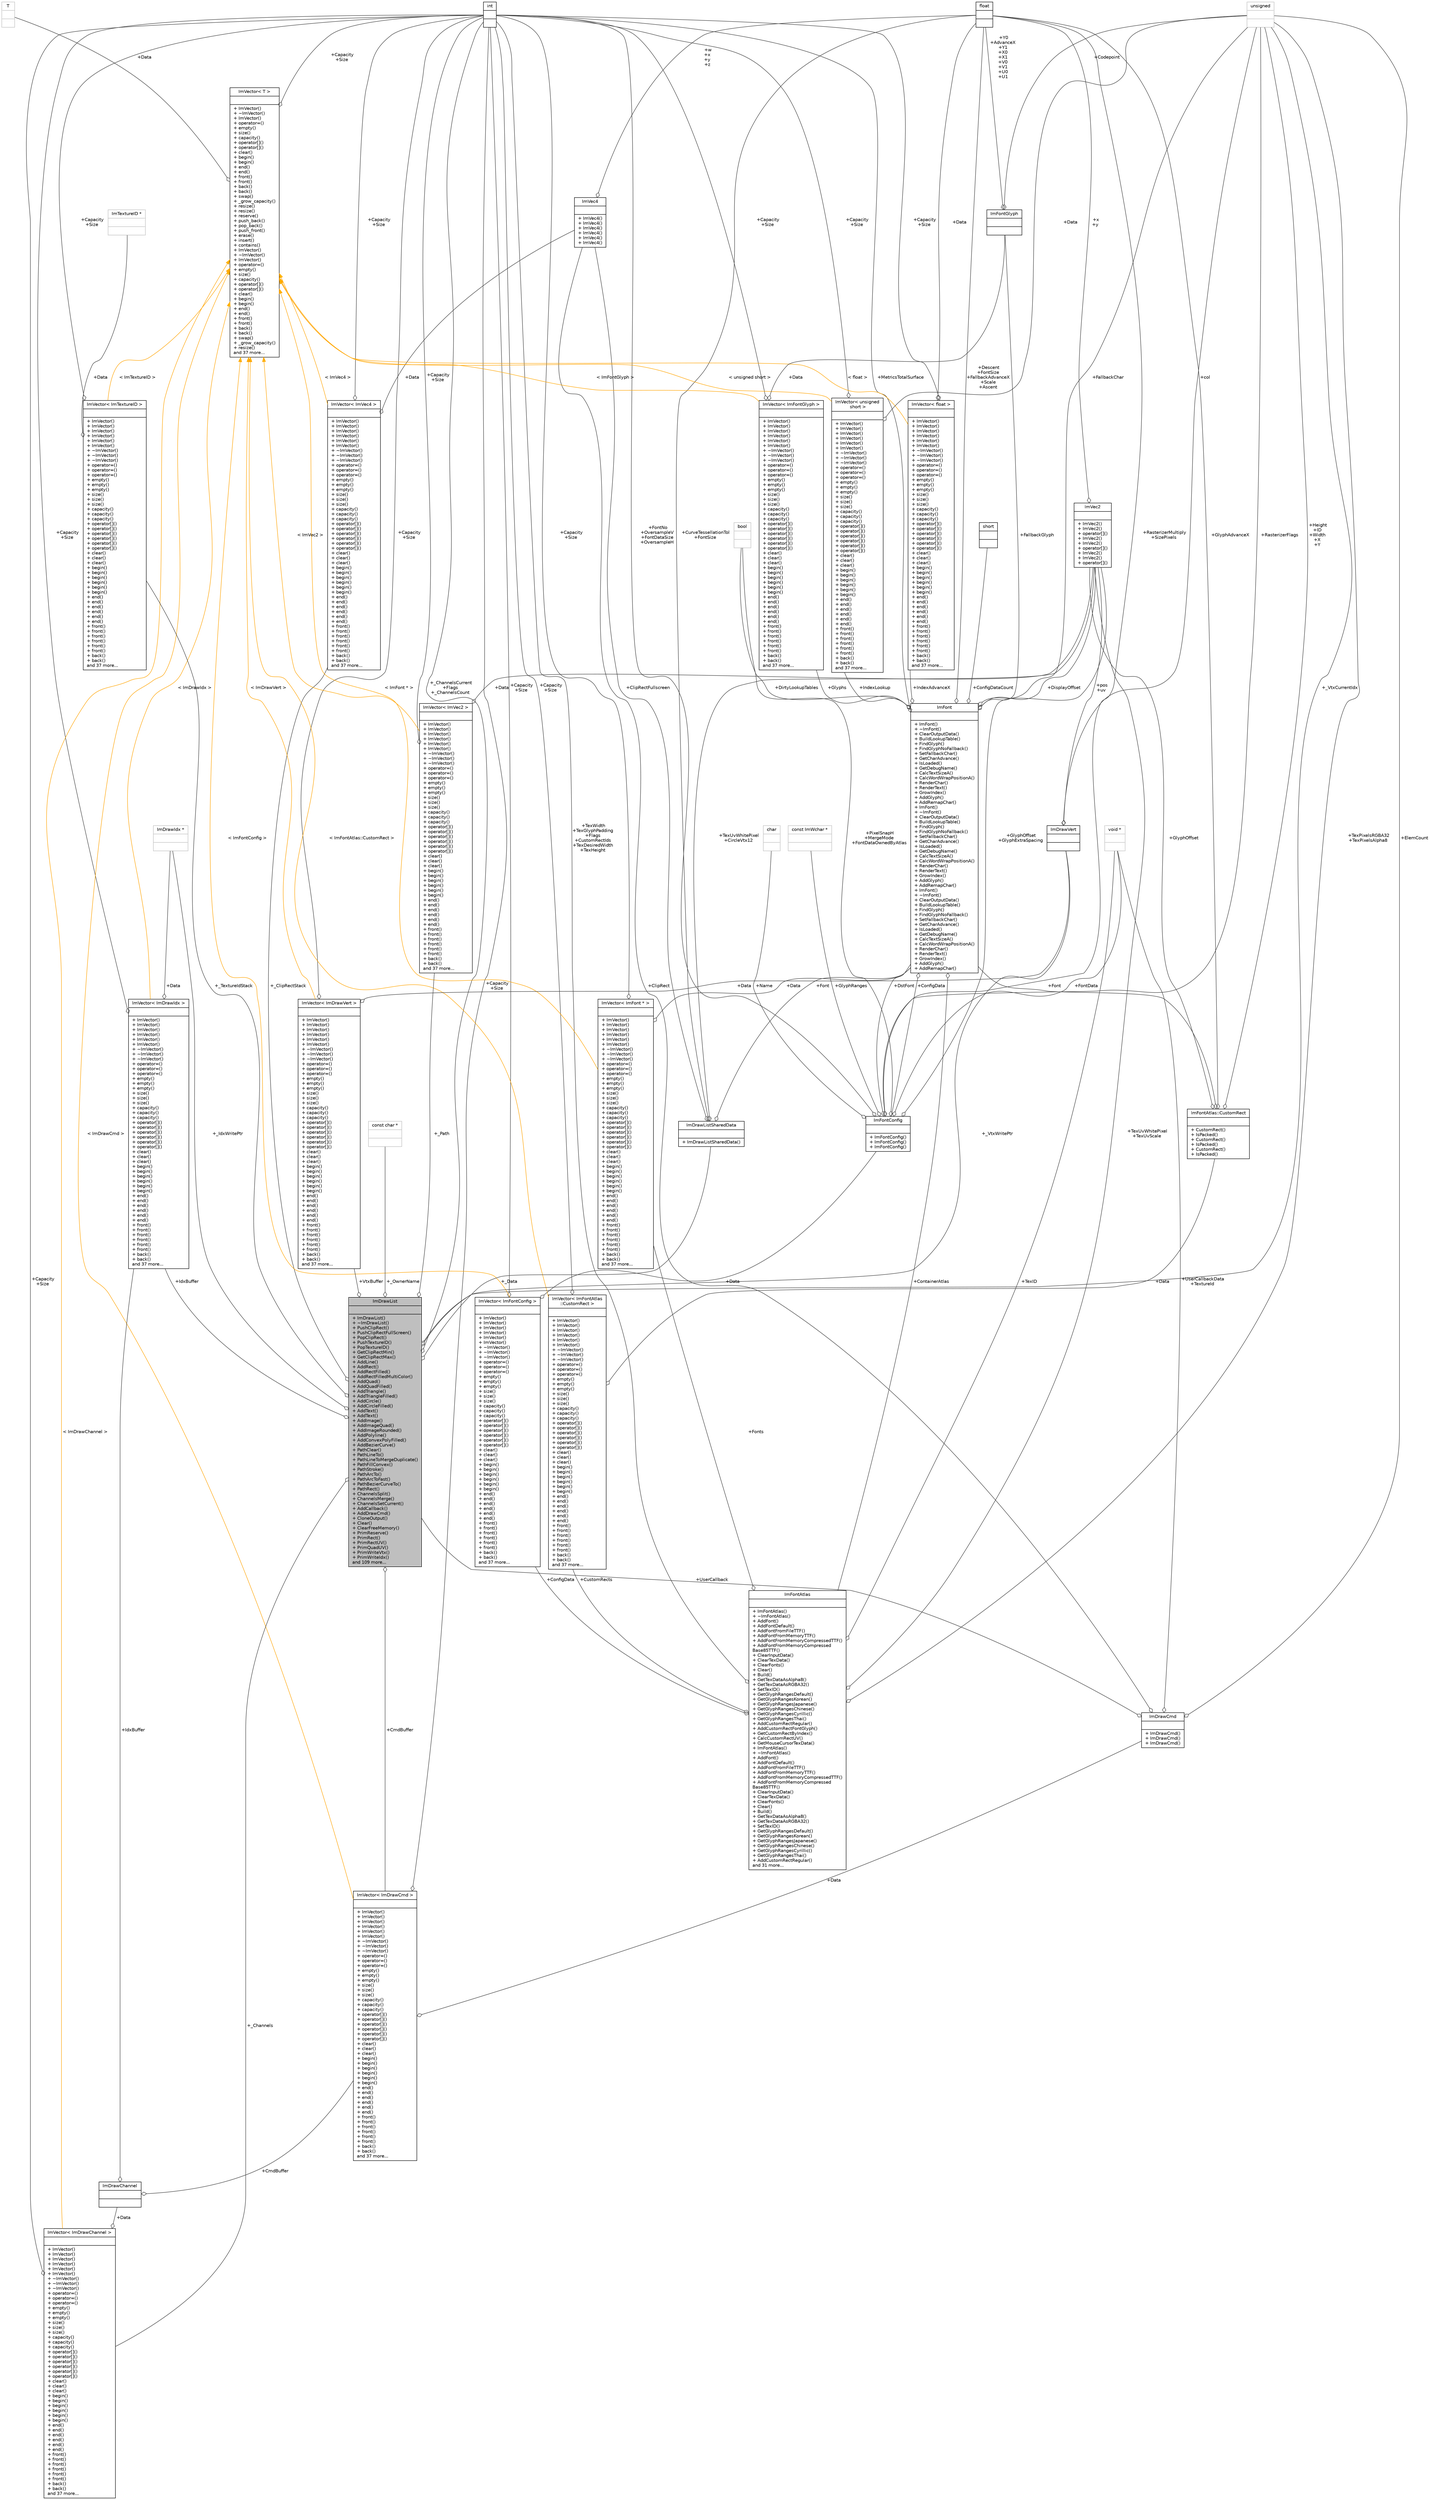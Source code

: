 digraph "ImDrawList"
{
 // INTERACTIVE_SVG=YES
  bgcolor="transparent";
  edge [fontname="Helvetica",fontsize="10",labelfontname="Helvetica",labelfontsize="10"];
  node [fontname="Helvetica",fontsize="10",shape=record];
  Node1 [label="{ImDrawList\n||+ ImDrawList()\l+ ~ImDrawList()\l+ PushClipRect()\l+ PushClipRectFullScreen()\l+ PopClipRect()\l+ PushTextureID()\l+ PopTextureID()\l+ GetClipRectMin()\l+ GetClipRectMax()\l+ AddLine()\l+ AddRect()\l+ AddRectFilled()\l+ AddRectFilledMultiColor()\l+ AddQuad()\l+ AddQuadFilled()\l+ AddTriangle()\l+ AddTriangleFilled()\l+ AddCircle()\l+ AddCircleFilled()\l+ AddText()\l+ AddText()\l+ AddImage()\l+ AddImageQuad()\l+ AddImageRounded()\l+ AddPolyline()\l+ AddConvexPolyFilled()\l+ AddBezierCurve()\l+ PathClear()\l+ PathLineTo()\l+ PathLineToMergeDuplicate()\l+ PathFillConvex()\l+ PathStroke()\l+ PathArcTo()\l+ PathArcToFast()\l+ PathBezierCurveTo()\l+ PathRect()\l+ ChannelsSplit()\l+ ChannelsMerge()\l+ ChannelsSetCurrent()\l+ AddCallback()\l+ AddDrawCmd()\l+ CloneOutput()\l+ Clear()\l+ ClearFreeMemory()\l+ PrimReserve()\l+ PrimRect()\l+ PrimRectUV()\l+ PrimQuadUV()\l+ PrimWriteVtx()\l+ PrimWriteIdx()\land 109 more...\l}",height=0.2,width=0.4,color="black", fillcolor="grey75", style="filled" fontcolor="black"];
  Node2 -> Node1 [color="grey25",fontsize="10",style="solid",label=" +_ClipRectStack" ,arrowhead="odiamond",fontname="Helvetica"];
  Node2 [label="{ImVector\< ImVec4 \>\n||+ ImVector()\l+ ImVector()\l+ ImVector()\l+ ImVector()\l+ ImVector()\l+ ImVector()\l+ ~ImVector()\l+ ~ImVector()\l+ ~ImVector()\l+ operator=()\l+ operator=()\l+ operator=()\l+ empty()\l+ empty()\l+ empty()\l+ size()\l+ size()\l+ size()\l+ capacity()\l+ capacity()\l+ capacity()\l+ operator[]()\l+ operator[]()\l+ operator[]()\l+ operator[]()\l+ operator[]()\l+ operator[]()\l+ clear()\l+ clear()\l+ clear()\l+ begin()\l+ begin()\l+ begin()\l+ begin()\l+ begin()\l+ begin()\l+ end()\l+ end()\l+ end()\l+ end()\l+ end()\l+ end()\l+ front()\l+ front()\l+ front()\l+ front()\l+ front()\l+ front()\l+ back()\l+ back()\land 37 more...\l}",height=0.2,width=0.4,color="black",URL="$d3/d32/classImVector.html"];
  Node3 -> Node2 [color="grey25",fontsize="10",style="solid",label=" +Data" ,arrowhead="odiamond",fontname="Helvetica"];
  Node3 [label="{ImVec4\n||+ ImVec4()\l+ ImVec4()\l+ ImVec4()\l+ ImVec4()\l+ ImVec4()\l+ ImVec4()\l}",height=0.2,width=0.4,color="black",URL="$dc/dee/structImVec4.html"];
  Node4 -> Node3 [color="grey25",fontsize="10",style="solid",label=" +w\n+x\n+y\n+z" ,arrowhead="odiamond",fontname="Helvetica"];
  Node4 [label="{float\n||}",height=0.2,width=0.4,color="black",URL="$d4/dc3/classfloat.html"];
  Node5 -> Node2 [color="grey25",fontsize="10",style="solid",label=" +Capacity\n+Size" ,arrowhead="odiamond",fontname="Helvetica"];
  Node5 [label="{int\n||}",height=0.2,width=0.4,color="black",URL="$d1/da0/classint.html"];
  Node6 -> Node2 [dir="back",color="orange",fontsize="10",style="solid",label=" \< ImVec4 \>" ,fontname="Helvetica"];
  Node6 [label="{ImVector\< T \>\n||+ ImVector()\l+ ~ImVector()\l+ ImVector()\l+ operator=()\l+ empty()\l+ size()\l+ capacity()\l+ operator[]()\l+ operator[]()\l+ clear()\l+ begin()\l+ begin()\l+ end()\l+ end()\l+ front()\l+ front()\l+ back()\l+ back()\l+ swap()\l+ _grow_capacity()\l+ resize()\l+ resize()\l+ reserve()\l+ push_back()\l+ pop_back()\l+ push_front()\l+ erase()\l+ insert()\l+ contains()\l+ ImVector()\l+ ~ImVector()\l+ ImVector()\l+ operator=()\l+ empty()\l+ size()\l+ capacity()\l+ operator[]()\l+ operator[]()\l+ clear()\l+ begin()\l+ begin()\l+ end()\l+ end()\l+ front()\l+ front()\l+ back()\l+ back()\l+ swap()\l+ _grow_capacity()\l+ resize()\land 37 more...\l}",height=0.2,width=0.4,color="black",URL="$d3/d32/classImVector.html"];
  Node5 -> Node6 [color="grey25",fontsize="10",style="solid",label=" +Capacity\n+Size" ,arrowhead="odiamond",fontname="Helvetica"];
  Node7 -> Node6 [color="grey25",fontsize="10",style="solid",label=" +Data" ,arrowhead="odiamond",fontname="Helvetica"];
  Node7 [label="{T\n||}",height=0.2,width=0.4,color="grey75"];
  Node8 -> Node1 [color="grey25",fontsize="10",style="solid",label=" +_IdxWritePtr" ,arrowhead="odiamond",fontname="Helvetica"];
  Node8 [label="{ImDrawIdx *\n||}",height=0.2,width=0.4,color="grey75"];
  Node9 -> Node1 [color="grey25",fontsize="10",style="solid",label=" +VtxBuffer" ,arrowhead="odiamond",fontname="Helvetica"];
  Node9 [label="{ImVector\< ImDrawVert \>\n||+ ImVector()\l+ ImVector()\l+ ImVector()\l+ ImVector()\l+ ImVector()\l+ ImVector()\l+ ~ImVector()\l+ ~ImVector()\l+ ~ImVector()\l+ operator=()\l+ operator=()\l+ operator=()\l+ empty()\l+ empty()\l+ empty()\l+ size()\l+ size()\l+ size()\l+ capacity()\l+ capacity()\l+ capacity()\l+ operator[]()\l+ operator[]()\l+ operator[]()\l+ operator[]()\l+ operator[]()\l+ operator[]()\l+ clear()\l+ clear()\l+ clear()\l+ begin()\l+ begin()\l+ begin()\l+ begin()\l+ begin()\l+ begin()\l+ end()\l+ end()\l+ end()\l+ end()\l+ end()\l+ end()\l+ front()\l+ front()\l+ front()\l+ front()\l+ front()\l+ front()\l+ back()\l+ back()\land 37 more...\l}",height=0.2,width=0.4,color="black",URL="$d3/d32/classImVector.html"];
  Node5 -> Node9 [color="grey25",fontsize="10",style="solid",label=" +Capacity\n+Size" ,arrowhead="odiamond",fontname="Helvetica"];
  Node10 -> Node9 [color="grey25",fontsize="10",style="solid",label=" +Data" ,arrowhead="odiamond",fontname="Helvetica"];
  Node10 [label="{ImDrawVert\n||}",height=0.2,width=0.4,color="black",URL="$d3/dfa/structImDrawVert.html"];
  Node11 -> Node10 [color="grey25",fontsize="10",style="solid",label=" +pos\n+uv" ,arrowhead="odiamond",fontname="Helvetica"];
  Node11 [label="{ImVec2\n||+ ImVec2()\l+ ImVec2()\l+ operator[]()\l+ ImVec2()\l+ ImVec2()\l+ operator[]()\l+ ImVec2()\l+ ImVec2()\l+ operator[]()\l}",height=0.2,width=0.4,color="black",URL="$d3/dc2/structImVec2.html"];
  Node4 -> Node11 [color="grey25",fontsize="10",style="solid",label=" +x\n+y" ,arrowhead="odiamond",fontname="Helvetica"];
  Node12 -> Node10 [color="grey25",fontsize="10",style="solid",label=" +col" ,arrowhead="odiamond",fontname="Helvetica"];
  Node12 [label="{unsigned\n||}",height=0.2,width=0.4,color="grey75"];
  Node6 -> Node9 [dir="back",color="orange",fontsize="10",style="solid",label=" \< ImDrawVert \>" ,fontname="Helvetica"];
  Node13 -> Node1 [color="grey25",fontsize="10",style="solid",label=" +_Channels" ,arrowhead="odiamond",fontname="Helvetica"];
  Node13 [label="{ImVector\< ImDrawChannel \>\n||+ ImVector()\l+ ImVector()\l+ ImVector()\l+ ImVector()\l+ ImVector()\l+ ImVector()\l+ ~ImVector()\l+ ~ImVector()\l+ ~ImVector()\l+ operator=()\l+ operator=()\l+ operator=()\l+ empty()\l+ empty()\l+ empty()\l+ size()\l+ size()\l+ size()\l+ capacity()\l+ capacity()\l+ capacity()\l+ operator[]()\l+ operator[]()\l+ operator[]()\l+ operator[]()\l+ operator[]()\l+ operator[]()\l+ clear()\l+ clear()\l+ clear()\l+ begin()\l+ begin()\l+ begin()\l+ begin()\l+ begin()\l+ begin()\l+ end()\l+ end()\l+ end()\l+ end()\l+ end()\l+ end()\l+ front()\l+ front()\l+ front()\l+ front()\l+ front()\l+ front()\l+ back()\l+ back()\land 37 more...\l}",height=0.2,width=0.4,color="black",URL="$d3/d32/classImVector.html"];
  Node5 -> Node13 [color="grey25",fontsize="10",style="solid",label=" +Capacity\n+Size" ,arrowhead="odiamond",fontname="Helvetica"];
  Node14 -> Node13 [color="grey25",fontsize="10",style="solid",label=" +Data" ,arrowhead="odiamond",fontname="Helvetica"];
  Node14 [label="{ImDrawChannel\n||}",height=0.2,width=0.4,color="black",URL="$d7/d3a/structImDrawChannel.html"];
  Node15 -> Node14 [color="grey25",fontsize="10",style="solid",label=" +CmdBuffer" ,arrowhead="odiamond",fontname="Helvetica"];
  Node15 [label="{ImVector\< ImDrawCmd \>\n||+ ImVector()\l+ ImVector()\l+ ImVector()\l+ ImVector()\l+ ImVector()\l+ ImVector()\l+ ~ImVector()\l+ ~ImVector()\l+ ~ImVector()\l+ operator=()\l+ operator=()\l+ operator=()\l+ empty()\l+ empty()\l+ empty()\l+ size()\l+ size()\l+ size()\l+ capacity()\l+ capacity()\l+ capacity()\l+ operator[]()\l+ operator[]()\l+ operator[]()\l+ operator[]()\l+ operator[]()\l+ operator[]()\l+ clear()\l+ clear()\l+ clear()\l+ begin()\l+ begin()\l+ begin()\l+ begin()\l+ begin()\l+ begin()\l+ end()\l+ end()\l+ end()\l+ end()\l+ end()\l+ end()\l+ front()\l+ front()\l+ front()\l+ front()\l+ front()\l+ front()\l+ back()\l+ back()\land 37 more...\l}",height=0.2,width=0.4,color="black",URL="$d3/d32/classImVector.html"];
  Node16 -> Node15 [color="grey25",fontsize="10",style="solid",label=" +Data" ,arrowhead="odiamond",fontname="Helvetica"];
  Node16 [label="{ImDrawCmd\n||+ ImDrawCmd()\l+ ImDrawCmd()\l+ ImDrawCmd()\l}",height=0.2,width=0.4,color="black",URL="$d9/de6/structImDrawCmd.html"];
  Node3 -> Node16 [color="grey25",fontsize="10",style="solid",label=" +ClipRect" ,arrowhead="odiamond",fontname="Helvetica"];
  Node12 -> Node16 [color="grey25",fontsize="10",style="solid",label=" +ElemCount" ,arrowhead="odiamond",fontname="Helvetica"];
  Node17 -> Node16 [color="grey25",fontsize="10",style="solid",label=" +UserCallbackData\n+TextureId" ,arrowhead="odiamond",fontname="Helvetica"];
  Node17 [label="{void *\n||}",height=0.2,width=0.4,color="grey75"];
  Node1 -> Node16 [color="grey25",fontsize="10",style="solid",label=" +UserCallback" ,arrowhead="odiamond",fontname="Helvetica"];
  Node5 -> Node15 [color="grey25",fontsize="10",style="solid",label=" +Capacity\n+Size" ,arrowhead="odiamond",fontname="Helvetica"];
  Node6 -> Node15 [dir="back",color="orange",fontsize="10",style="solid",label=" \< ImDrawCmd \>" ,fontname="Helvetica"];
  Node18 -> Node14 [color="grey25",fontsize="10",style="solid",label=" +IdxBuffer" ,arrowhead="odiamond",fontname="Helvetica"];
  Node18 [label="{ImVector\< ImDrawIdx \>\n||+ ImVector()\l+ ImVector()\l+ ImVector()\l+ ImVector()\l+ ImVector()\l+ ImVector()\l+ ~ImVector()\l+ ~ImVector()\l+ ~ImVector()\l+ operator=()\l+ operator=()\l+ operator=()\l+ empty()\l+ empty()\l+ empty()\l+ size()\l+ size()\l+ size()\l+ capacity()\l+ capacity()\l+ capacity()\l+ operator[]()\l+ operator[]()\l+ operator[]()\l+ operator[]()\l+ operator[]()\l+ operator[]()\l+ clear()\l+ clear()\l+ clear()\l+ begin()\l+ begin()\l+ begin()\l+ begin()\l+ begin()\l+ begin()\l+ end()\l+ end()\l+ end()\l+ end()\l+ end()\l+ end()\l+ front()\l+ front()\l+ front()\l+ front()\l+ front()\l+ front()\l+ back()\l+ back()\land 37 more...\l}",height=0.2,width=0.4,color="black",URL="$d3/d32/classImVector.html"];
  Node8 -> Node18 [color="grey25",fontsize="10",style="solid",label=" +Data" ,arrowhead="odiamond",fontname="Helvetica"];
  Node5 -> Node18 [color="grey25",fontsize="10",style="solid",label=" +Capacity\n+Size" ,arrowhead="odiamond",fontname="Helvetica"];
  Node6 -> Node18 [dir="back",color="orange",fontsize="10",style="solid",label=" \< ImDrawIdx \>" ,fontname="Helvetica"];
  Node6 -> Node13 [dir="back",color="orange",fontsize="10",style="solid",label=" \< ImDrawChannel \>" ,fontname="Helvetica"];
  Node19 -> Node1 [color="grey25",fontsize="10",style="solid",label=" +_Path" ,arrowhead="odiamond",fontname="Helvetica"];
  Node19 [label="{ImVector\< ImVec2 \>\n||+ ImVector()\l+ ImVector()\l+ ImVector()\l+ ImVector()\l+ ImVector()\l+ ImVector()\l+ ~ImVector()\l+ ~ImVector()\l+ ~ImVector()\l+ operator=()\l+ operator=()\l+ operator=()\l+ empty()\l+ empty()\l+ empty()\l+ size()\l+ size()\l+ size()\l+ capacity()\l+ capacity()\l+ capacity()\l+ operator[]()\l+ operator[]()\l+ operator[]()\l+ operator[]()\l+ operator[]()\l+ operator[]()\l+ clear()\l+ clear()\l+ clear()\l+ begin()\l+ begin()\l+ begin()\l+ begin()\l+ begin()\l+ begin()\l+ end()\l+ end()\l+ end()\l+ end()\l+ end()\l+ end()\l+ front()\l+ front()\l+ front()\l+ front()\l+ front()\l+ front()\l+ back()\l+ back()\land 37 more...\l}",height=0.2,width=0.4,color="black",URL="$d3/d32/classImVector.html"];
  Node11 -> Node19 [color="grey25",fontsize="10",style="solid",label=" +Data" ,arrowhead="odiamond",fontname="Helvetica"];
  Node5 -> Node19 [color="grey25",fontsize="10",style="solid",label=" +Capacity\n+Size" ,arrowhead="odiamond",fontname="Helvetica"];
  Node6 -> Node19 [dir="back",color="orange",fontsize="10",style="solid",label=" \< ImVec2 \>" ,fontname="Helvetica"];
  Node20 -> Node1 [color="grey25",fontsize="10",style="solid",label=" +_Data" ,arrowhead="odiamond",fontname="Helvetica"];
  Node20 [label="{ImDrawListSharedData\n||+ ImDrawListSharedData()\l}",height=0.2,width=0.4,color="black",URL="$d2/d89/structImDrawListSharedData.html"];
  Node11 -> Node20 [color="grey25",fontsize="10",style="solid",label=" +TexUvWhitePixel\n+CircleVtx12" ,arrowhead="odiamond",fontname="Helvetica"];
  Node3 -> Node20 [color="grey25",fontsize="10",style="solid",label=" +ClipRectFullscreen" ,arrowhead="odiamond",fontname="Helvetica"];
  Node4 -> Node20 [color="grey25",fontsize="10",style="solid",label=" +CurveTessellationTol\n+FontSize" ,arrowhead="odiamond",fontname="Helvetica"];
  Node21 -> Node20 [color="grey25",fontsize="10",style="solid",label=" +Font" ,arrowhead="odiamond",fontname="Helvetica"];
  Node21 [label="{ImFont\n||+ ImFont()\l+ ~ImFont()\l+ ClearOutputData()\l+ BuildLookupTable()\l+ FindGlyph()\l+ FindGlyphNoFallback()\l+ SetFallbackChar()\l+ GetCharAdvance()\l+ IsLoaded()\l+ GetDebugName()\l+ CalcTextSizeA()\l+ CalcWordWrapPositionA()\l+ RenderChar()\l+ RenderText()\l+ GrowIndex()\l+ AddGlyph()\l+ AddRemapChar()\l+ ImFont()\l+ ~ImFont()\l+ ClearOutputData()\l+ BuildLookupTable()\l+ FindGlyph()\l+ FindGlyphNoFallback()\l+ SetFallbackChar()\l+ GetCharAdvance()\l+ IsLoaded()\l+ GetDebugName()\l+ CalcTextSizeA()\l+ CalcWordWrapPositionA()\l+ RenderChar()\l+ RenderText()\l+ GrowIndex()\l+ AddGlyph()\l+ AddRemapChar()\l+ ImFont()\l+ ~ImFont()\l+ ClearOutputData()\l+ BuildLookupTable()\l+ FindGlyph()\l+ FindGlyphNoFallback()\l+ SetFallbackChar()\l+ GetCharAdvance()\l+ IsLoaded()\l+ GetDebugName()\l+ CalcTextSizeA()\l+ CalcWordWrapPositionA()\l+ RenderChar()\l+ RenderText()\l+ GrowIndex()\l+ AddGlyph()\l+ AddRemapChar()\l}",height=0.2,width=0.4,color="black",URL="$dd/d61/structImFont.html"];
  Node22 -> Node21 [color="grey25",fontsize="10",style="solid",label=" +Glyphs" ,arrowhead="odiamond",fontname="Helvetica"];
  Node22 [label="{ImVector\< ImFontGlyph \>\n||+ ImVector()\l+ ImVector()\l+ ImVector()\l+ ImVector()\l+ ImVector()\l+ ImVector()\l+ ~ImVector()\l+ ~ImVector()\l+ ~ImVector()\l+ operator=()\l+ operator=()\l+ operator=()\l+ empty()\l+ empty()\l+ empty()\l+ size()\l+ size()\l+ size()\l+ capacity()\l+ capacity()\l+ capacity()\l+ operator[]()\l+ operator[]()\l+ operator[]()\l+ operator[]()\l+ operator[]()\l+ operator[]()\l+ clear()\l+ clear()\l+ clear()\l+ begin()\l+ begin()\l+ begin()\l+ begin()\l+ begin()\l+ begin()\l+ end()\l+ end()\l+ end()\l+ end()\l+ end()\l+ end()\l+ front()\l+ front()\l+ front()\l+ front()\l+ front()\l+ front()\l+ back()\l+ back()\land 37 more...\l}",height=0.2,width=0.4,color="black",URL="$d3/d32/classImVector.html"];
  Node23 -> Node22 [color="grey25",fontsize="10",style="solid",label=" +Data" ,arrowhead="odiamond",fontname="Helvetica"];
  Node23 [label="{ImFontGlyph\n||}",height=0.2,width=0.4,color="black",URL="$d3/db9/structImFontGlyph.html"];
  Node4 -> Node23 [color="grey25",fontsize="10",style="solid",label=" +Y0\n+AdvanceX\n+Y1\n+X0\n+X1\n+V0\n+V1\n+U0\n+U1" ,arrowhead="odiamond",fontname="Helvetica"];
  Node12 -> Node23 [color="grey25",fontsize="10",style="solid",label=" +Codepoint" ,arrowhead="odiamond",fontname="Helvetica"];
  Node5 -> Node22 [color="grey25",fontsize="10",style="solid",label=" +Capacity\n+Size" ,arrowhead="odiamond",fontname="Helvetica"];
  Node6 -> Node22 [dir="back",color="orange",fontsize="10",style="solid",label=" \< ImFontGlyph \>" ,fontname="Helvetica"];
  Node11 -> Node21 [color="grey25",fontsize="10",style="solid",label=" +DisplayOffset" ,arrowhead="odiamond",fontname="Helvetica"];
  Node24 -> Node21 [color="grey25",fontsize="10",style="solid",label=" +IndexLookup" ,arrowhead="odiamond",fontname="Helvetica"];
  Node24 [label="{ImVector\< unsigned\l short \>\n||+ ImVector()\l+ ImVector()\l+ ImVector()\l+ ImVector()\l+ ImVector()\l+ ImVector()\l+ ~ImVector()\l+ ~ImVector()\l+ ~ImVector()\l+ operator=()\l+ operator=()\l+ operator=()\l+ empty()\l+ empty()\l+ empty()\l+ size()\l+ size()\l+ size()\l+ capacity()\l+ capacity()\l+ capacity()\l+ operator[]()\l+ operator[]()\l+ operator[]()\l+ operator[]()\l+ operator[]()\l+ operator[]()\l+ clear()\l+ clear()\l+ clear()\l+ begin()\l+ begin()\l+ begin()\l+ begin()\l+ begin()\l+ begin()\l+ end()\l+ end()\l+ end()\l+ end()\l+ end()\l+ end()\l+ front()\l+ front()\l+ front()\l+ front()\l+ front()\l+ front()\l+ back()\l+ back()\land 37 more...\l}",height=0.2,width=0.4,color="black",URL="$d3/d32/classImVector.html"];
  Node5 -> Node24 [color="grey25",fontsize="10",style="solid",label=" +Capacity\n+Size" ,arrowhead="odiamond",fontname="Helvetica"];
  Node12 -> Node24 [color="grey25",fontsize="10",style="solid",label=" +Data" ,arrowhead="odiamond",fontname="Helvetica"];
  Node6 -> Node24 [dir="back",color="orange",fontsize="10",style="solid",label=" \< unsigned short \>" ,fontname="Helvetica"];
  Node25 -> Node21 [color="grey25",fontsize="10",style="solid",label=" +ConfigDataCount" ,arrowhead="odiamond",fontname="Helvetica"];
  Node25 [label="{short\n||}",height=0.2,width=0.4,color="black",URL="$dc/d10/classshort.html"];
  Node4 -> Node21 [color="grey25",fontsize="10",style="solid",label=" +Descent\n+FontSize\n+FallbackAdvanceX\n+Scale\n+Ascent" ,arrowhead="odiamond",fontname="Helvetica"];
  Node26 -> Node21 [color="grey25",fontsize="10",style="solid",label=" +ConfigData" ,arrowhead="odiamond",fontname="Helvetica"];
  Node26 [label="{ImFontConfig\n||+ ImFontConfig()\l+ ImFontConfig()\l+ ImFontConfig()\l}",height=0.2,width=0.4,color="black",URL="$df/d67/structImFontConfig.html"];
  Node11 -> Node26 [color="grey25",fontsize="10",style="solid",label=" +GlyphOffset\n+GlyphExtraSpacing" ,arrowhead="odiamond",fontname="Helvetica"];
  Node27 -> Node26 [color="grey25",fontsize="10",style="solid",label=" +Name" ,arrowhead="odiamond",fontname="Helvetica"];
  Node27 [label="{char\n||}",height=0.2,width=0.4,color="grey75"];
  Node4 -> Node26 [color="grey25",fontsize="10",style="solid",label=" +RasterizerMultiply\n+SizePixels" ,arrowhead="odiamond",fontname="Helvetica"];
  Node28 -> Node26 [color="grey25",fontsize="10",style="solid",label=" +GlyphRanges" ,arrowhead="odiamond",fontname="Helvetica"];
  Node28 [label="{const ImWchar *\n||}",height=0.2,width=0.4,color="grey75"];
  Node5 -> Node26 [color="grey25",fontsize="10",style="solid",label=" +FontNo\n+OversampleV\n+FontDataSize\n+OversampleH" ,arrowhead="odiamond",fontname="Helvetica"];
  Node29 -> Node26 [color="grey25",fontsize="10",style="solid",label=" +PixelSnapH\n+MergeMode\n+FontDataOwnedByAtlas" ,arrowhead="odiamond",fontname="Helvetica"];
  Node29 [label="{bool\n||}",height=0.2,width=0.4,color="grey75"];
  Node12 -> Node26 [color="grey25",fontsize="10",style="solid",label=" +RasterizerFlags" ,arrowhead="odiamond",fontname="Helvetica"];
  Node21 -> Node26 [color="grey25",fontsize="10",style="solid",label=" +DstFont" ,arrowhead="odiamond",fontname="Helvetica"];
  Node17 -> Node26 [color="grey25",fontsize="10",style="solid",label=" +FontData" ,arrowhead="odiamond",fontname="Helvetica"];
  Node23 -> Node21 [color="grey25",fontsize="10",style="solid",label=" +FallbackGlyph" ,arrowhead="odiamond",fontname="Helvetica"];
  Node5 -> Node21 [color="grey25",fontsize="10",style="solid",label=" +MetricsTotalSurface" ,arrowhead="odiamond",fontname="Helvetica"];
  Node30 -> Node21 [color="grey25",fontsize="10",style="solid",label=" +ContainerAtlas" ,arrowhead="odiamond",fontname="Helvetica"];
  Node30 [label="{ImFontAtlas\n||+ ImFontAtlas()\l+ ~ImFontAtlas()\l+ AddFont()\l+ AddFontDefault()\l+ AddFontFromFileTTF()\l+ AddFontFromMemoryTTF()\l+ AddFontFromMemoryCompressedTTF()\l+ AddFontFromMemoryCompressed\lBase85TTF()\l+ ClearInputData()\l+ ClearTexData()\l+ ClearFonts()\l+ Clear()\l+ Build()\l+ GetTexDataAsAlpha8()\l+ GetTexDataAsRGBA32()\l+ SetTexID()\l+ GetGlyphRangesDefault()\l+ GetGlyphRangesKorean()\l+ GetGlyphRangesJapanese()\l+ GetGlyphRangesChinese()\l+ GetGlyphRangesCyrillic()\l+ GetGlyphRangesThai()\l+ AddCustomRectRegular()\l+ AddCustomRectFontGlyph()\l+ GetCustomRectByIndex()\l+ CalcCustomRectUV()\l+ GetMouseCursorTexData()\l+ ImFontAtlas()\l+ ~ImFontAtlas()\l+ AddFont()\l+ AddFontDefault()\l+ AddFontFromFileTTF()\l+ AddFontFromMemoryTTF()\l+ AddFontFromMemoryCompressedTTF()\l+ AddFontFromMemoryCompressed\lBase85TTF()\l+ ClearInputData()\l+ ClearTexData()\l+ ClearFonts()\l+ Clear()\l+ Build()\l+ GetTexDataAsAlpha8()\l+ GetTexDataAsRGBA32()\l+ SetTexID()\l+ GetGlyphRangesDefault()\l+ GetGlyphRangesKorean()\l+ GetGlyphRangesJapanese()\l+ GetGlyphRangesChinese()\l+ GetGlyphRangesCyrillic()\l+ GetGlyphRangesThai()\l+ AddCustomRectRegular()\land 31 more...\l}",height=0.2,width=0.4,color="black",URL="$dc/d21/structImFontAtlas.html"];
  Node31 -> Node30 [color="grey25",fontsize="10",style="solid",label=" +Fonts" ,arrowhead="odiamond",fontname="Helvetica"];
  Node31 [label="{ImVector\< ImFont * \>\n||+ ImVector()\l+ ImVector()\l+ ImVector()\l+ ImVector()\l+ ImVector()\l+ ImVector()\l+ ~ImVector()\l+ ~ImVector()\l+ ~ImVector()\l+ operator=()\l+ operator=()\l+ operator=()\l+ empty()\l+ empty()\l+ empty()\l+ size()\l+ size()\l+ size()\l+ capacity()\l+ capacity()\l+ capacity()\l+ operator[]()\l+ operator[]()\l+ operator[]()\l+ operator[]()\l+ operator[]()\l+ operator[]()\l+ clear()\l+ clear()\l+ clear()\l+ begin()\l+ begin()\l+ begin()\l+ begin()\l+ begin()\l+ begin()\l+ end()\l+ end()\l+ end()\l+ end()\l+ end()\l+ end()\l+ front()\l+ front()\l+ front()\l+ front()\l+ front()\l+ front()\l+ back()\l+ back()\land 37 more...\l}",height=0.2,width=0.4,color="black",URL="$d3/d32/classImVector.html"];
  Node5 -> Node31 [color="grey25",fontsize="10",style="solid",label=" +Capacity\n+Size" ,arrowhead="odiamond",fontname="Helvetica"];
  Node21 -> Node31 [color="grey25",fontsize="10",style="solid",label=" +Data" ,arrowhead="odiamond",fontname="Helvetica"];
  Node6 -> Node31 [dir="back",color="orange",fontsize="10",style="solid",label=" \< ImFont * \>" ,fontname="Helvetica"];
  Node11 -> Node30 [color="grey25",fontsize="10",style="solid",label=" +TexUvWhitePixel\n+TexUvScale" ,arrowhead="odiamond",fontname="Helvetica"];
  Node5 -> Node30 [color="grey25",fontsize="10",style="solid",label=" +TexWidth\n+TexGlyphPadding\n+Flags\n+CustomRectIds\n+TexDesiredWidth\n+TexHeight" ,arrowhead="odiamond",fontname="Helvetica"];
  Node32 -> Node30 [color="grey25",fontsize="10",style="solid",label=" +ConfigData" ,arrowhead="odiamond",fontname="Helvetica"];
  Node32 [label="{ImVector\< ImFontConfig \>\n||+ ImVector()\l+ ImVector()\l+ ImVector()\l+ ImVector()\l+ ImVector()\l+ ImVector()\l+ ~ImVector()\l+ ~ImVector()\l+ ~ImVector()\l+ operator=()\l+ operator=()\l+ operator=()\l+ empty()\l+ empty()\l+ empty()\l+ size()\l+ size()\l+ size()\l+ capacity()\l+ capacity()\l+ capacity()\l+ operator[]()\l+ operator[]()\l+ operator[]()\l+ operator[]()\l+ operator[]()\l+ operator[]()\l+ clear()\l+ clear()\l+ clear()\l+ begin()\l+ begin()\l+ begin()\l+ begin()\l+ begin()\l+ begin()\l+ end()\l+ end()\l+ end()\l+ end()\l+ end()\l+ end()\l+ front()\l+ front()\l+ front()\l+ front()\l+ front()\l+ front()\l+ back()\l+ back()\land 37 more...\l}",height=0.2,width=0.4,color="black",URL="$d3/d32/classImVector.html"];
  Node26 -> Node32 [color="grey25",fontsize="10",style="solid",label=" +Data" ,arrowhead="odiamond",fontname="Helvetica"];
  Node5 -> Node32 [color="grey25",fontsize="10",style="solid",label=" +Capacity\n+Size" ,arrowhead="odiamond",fontname="Helvetica"];
  Node6 -> Node32 [dir="back",color="orange",fontsize="10",style="solid",label=" \< ImFontConfig \>" ,fontname="Helvetica"];
  Node33 -> Node30 [color="grey25",fontsize="10",style="solid",label=" +CustomRects" ,arrowhead="odiamond",fontname="Helvetica"];
  Node33 [label="{ImVector\< ImFontAtlas\l::CustomRect \>\n||+ ImVector()\l+ ImVector()\l+ ImVector()\l+ ImVector()\l+ ImVector()\l+ ImVector()\l+ ~ImVector()\l+ ~ImVector()\l+ ~ImVector()\l+ operator=()\l+ operator=()\l+ operator=()\l+ empty()\l+ empty()\l+ empty()\l+ size()\l+ size()\l+ size()\l+ capacity()\l+ capacity()\l+ capacity()\l+ operator[]()\l+ operator[]()\l+ operator[]()\l+ operator[]()\l+ operator[]()\l+ operator[]()\l+ clear()\l+ clear()\l+ clear()\l+ begin()\l+ begin()\l+ begin()\l+ begin()\l+ begin()\l+ begin()\l+ end()\l+ end()\l+ end()\l+ end()\l+ end()\l+ end()\l+ front()\l+ front()\l+ front()\l+ front()\l+ front()\l+ front()\l+ back()\l+ back()\land 37 more...\l}",height=0.2,width=0.4,color="black",URL="$d3/d32/classImVector.html"];
  Node34 -> Node33 [color="grey25",fontsize="10",style="solid",label=" +Data" ,arrowhead="odiamond",fontname="Helvetica"];
  Node34 [label="{ImFontAtlas::CustomRect\n||+ CustomRect()\l+ IsPacked()\l+ CustomRect()\l+ IsPacked()\l+ CustomRect()\l+ IsPacked()\l}",height=0.2,width=0.4,color="black",URL="$dc/d59/structImFontAtlas_1_1CustomRect.html"];
  Node11 -> Node34 [color="grey25",fontsize="10",style="solid",label=" +GlyphOffset" ,arrowhead="odiamond",fontname="Helvetica"];
  Node4 -> Node34 [color="grey25",fontsize="10",style="solid",label=" +GlyphAdvanceX" ,arrowhead="odiamond",fontname="Helvetica"];
  Node12 -> Node34 [color="grey25",fontsize="10",style="solid",label=" +Height\n+ID\n+Width\n+X\n+Y" ,arrowhead="odiamond",fontname="Helvetica"];
  Node21 -> Node34 [color="grey25",fontsize="10",style="solid",label=" +Font" ,arrowhead="odiamond",fontname="Helvetica"];
  Node5 -> Node33 [color="grey25",fontsize="10",style="solid",label=" +Capacity\n+Size" ,arrowhead="odiamond",fontname="Helvetica"];
  Node6 -> Node33 [dir="back",color="orange",fontsize="10",style="solid",label=" \< ImFontAtlas::CustomRect \>" ,fontname="Helvetica"];
  Node12 -> Node30 [color="grey25",fontsize="10",style="solid",label=" +TexPixelsRGBA32\n+TexPixelsAlpha8" ,arrowhead="odiamond",fontname="Helvetica"];
  Node17 -> Node30 [color="grey25",fontsize="10",style="solid",label=" +TexID" ,arrowhead="odiamond",fontname="Helvetica"];
  Node29 -> Node21 [color="grey25",fontsize="10",style="solid",label=" +DirtyLookupTables" ,arrowhead="odiamond",fontname="Helvetica"];
  Node12 -> Node21 [color="grey25",fontsize="10",style="solid",label=" +FallbackChar" ,arrowhead="odiamond",fontname="Helvetica"];
  Node35 -> Node21 [color="grey25",fontsize="10",style="solid",label=" +IndexAdvanceX" ,arrowhead="odiamond",fontname="Helvetica"];
  Node35 [label="{ImVector\< float \>\n||+ ImVector()\l+ ImVector()\l+ ImVector()\l+ ImVector()\l+ ImVector()\l+ ImVector()\l+ ~ImVector()\l+ ~ImVector()\l+ ~ImVector()\l+ operator=()\l+ operator=()\l+ operator=()\l+ empty()\l+ empty()\l+ empty()\l+ size()\l+ size()\l+ size()\l+ capacity()\l+ capacity()\l+ capacity()\l+ operator[]()\l+ operator[]()\l+ operator[]()\l+ operator[]()\l+ operator[]()\l+ operator[]()\l+ clear()\l+ clear()\l+ clear()\l+ begin()\l+ begin()\l+ begin()\l+ begin()\l+ begin()\l+ begin()\l+ end()\l+ end()\l+ end()\l+ end()\l+ end()\l+ end()\l+ front()\l+ front()\l+ front()\l+ front()\l+ front()\l+ front()\l+ back()\l+ back()\land 37 more...\l}",height=0.2,width=0.4,color="black",URL="$d3/d32/classImVector.html"];
  Node4 -> Node35 [color="grey25",fontsize="10",style="solid",label=" +Data" ,arrowhead="odiamond",fontname="Helvetica"];
  Node5 -> Node35 [color="grey25",fontsize="10",style="solid",label=" +Capacity\n+Size" ,arrowhead="odiamond",fontname="Helvetica"];
  Node6 -> Node35 [dir="back",color="orange",fontsize="10",style="solid",label=" \< float \>" ,fontname="Helvetica"];
  Node5 -> Node1 [color="grey25",fontsize="10",style="solid",label=" +_ChannelsCurrent\n+Flags\n+_ChannelsCount" ,arrowhead="odiamond",fontname="Helvetica"];
  Node10 -> Node1 [color="grey25",fontsize="10",style="solid",label=" +_VtxWritePtr" ,arrowhead="odiamond",fontname="Helvetica"];
  Node36 -> Node1 [color="grey25",fontsize="10",style="solid",label=" +_OwnerName" ,arrowhead="odiamond",fontname="Helvetica"];
  Node36 [label="{const char *\n||}",height=0.2,width=0.4,color="grey75"];
  Node15 -> Node1 [color="grey25",fontsize="10",style="solid",label=" +CmdBuffer" ,arrowhead="odiamond",fontname="Helvetica"];
  Node12 -> Node1 [color="grey25",fontsize="10",style="solid",label=" +_VtxCurrentIdx" ,arrowhead="odiamond",fontname="Helvetica"];
  Node18 -> Node1 [color="grey25",fontsize="10",style="solid",label=" +IdxBuffer" ,arrowhead="odiamond",fontname="Helvetica"];
  Node37 -> Node1 [color="grey25",fontsize="10",style="solid",label=" +_TextureIdStack" ,arrowhead="odiamond",fontname="Helvetica"];
  Node37 [label="{ImVector\< ImTextureID \>\n||+ ImVector()\l+ ImVector()\l+ ImVector()\l+ ImVector()\l+ ImVector()\l+ ImVector()\l+ ~ImVector()\l+ ~ImVector()\l+ ~ImVector()\l+ operator=()\l+ operator=()\l+ operator=()\l+ empty()\l+ empty()\l+ empty()\l+ size()\l+ size()\l+ size()\l+ capacity()\l+ capacity()\l+ capacity()\l+ operator[]()\l+ operator[]()\l+ operator[]()\l+ operator[]()\l+ operator[]()\l+ operator[]()\l+ clear()\l+ clear()\l+ clear()\l+ begin()\l+ begin()\l+ begin()\l+ begin()\l+ begin()\l+ begin()\l+ end()\l+ end()\l+ end()\l+ end()\l+ end()\l+ end()\l+ front()\l+ front()\l+ front()\l+ front()\l+ front()\l+ front()\l+ back()\l+ back()\land 37 more...\l}",height=0.2,width=0.4,color="black",URL="$d3/d32/classImVector.html"];
  Node5 -> Node37 [color="grey25",fontsize="10",style="solid",label=" +Capacity\n+Size" ,arrowhead="odiamond",fontname="Helvetica"];
  Node38 -> Node37 [color="grey25",fontsize="10",style="solid",label=" +Data" ,arrowhead="odiamond",fontname="Helvetica"];
  Node38 [label="{ImTextureID *\n||}",height=0.2,width=0.4,color="grey75"];
  Node6 -> Node37 [dir="back",color="orange",fontsize="10",style="solid",label=" \< ImTextureID \>" ,fontname="Helvetica"];
}

